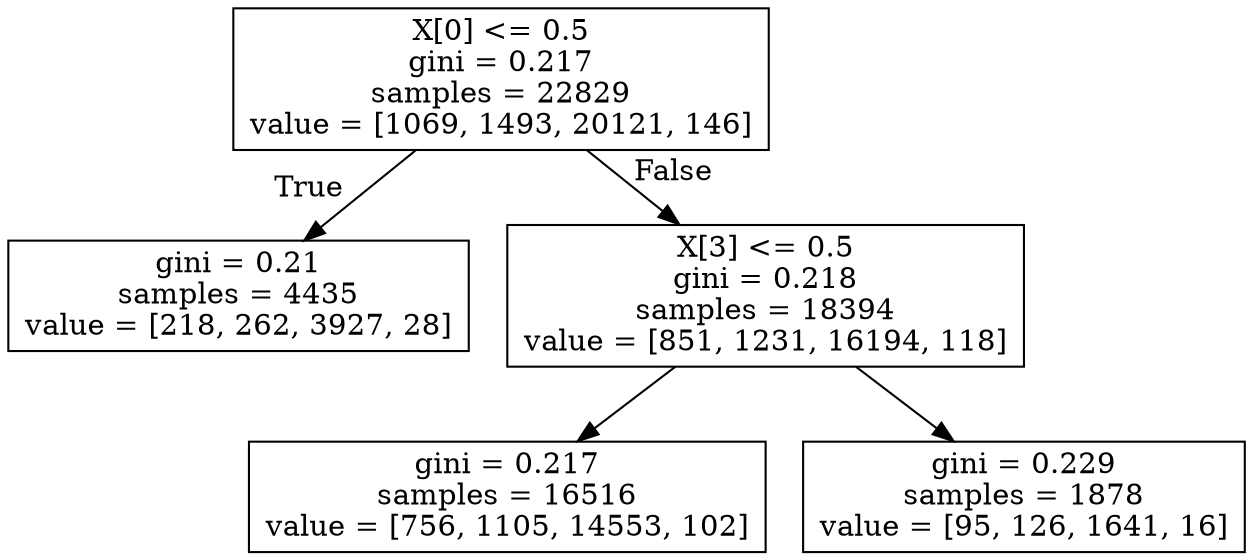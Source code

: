 digraph Tree {
node [shape=box] ;
0 [label="X[0] <= 0.5\ngini = 0.217\nsamples = 22829\nvalue = [1069, 1493, 20121, 146]"] ;
1 [label="gini = 0.21\nsamples = 4435\nvalue = [218, 262, 3927, 28]"] ;
0 -> 1 [labeldistance=2.5, labelangle=45, headlabel="True"] ;
2 [label="X[3] <= 0.5\ngini = 0.218\nsamples = 18394\nvalue = [851, 1231, 16194, 118]"] ;
0 -> 2 [labeldistance=2.5, labelangle=-45, headlabel="False"] ;
3 [label="gini = 0.217\nsamples = 16516\nvalue = [756, 1105, 14553, 102]"] ;
2 -> 3 ;
4 [label="gini = 0.229\nsamples = 1878\nvalue = [95, 126, 1641, 16]"] ;
2 -> 4 ;
}